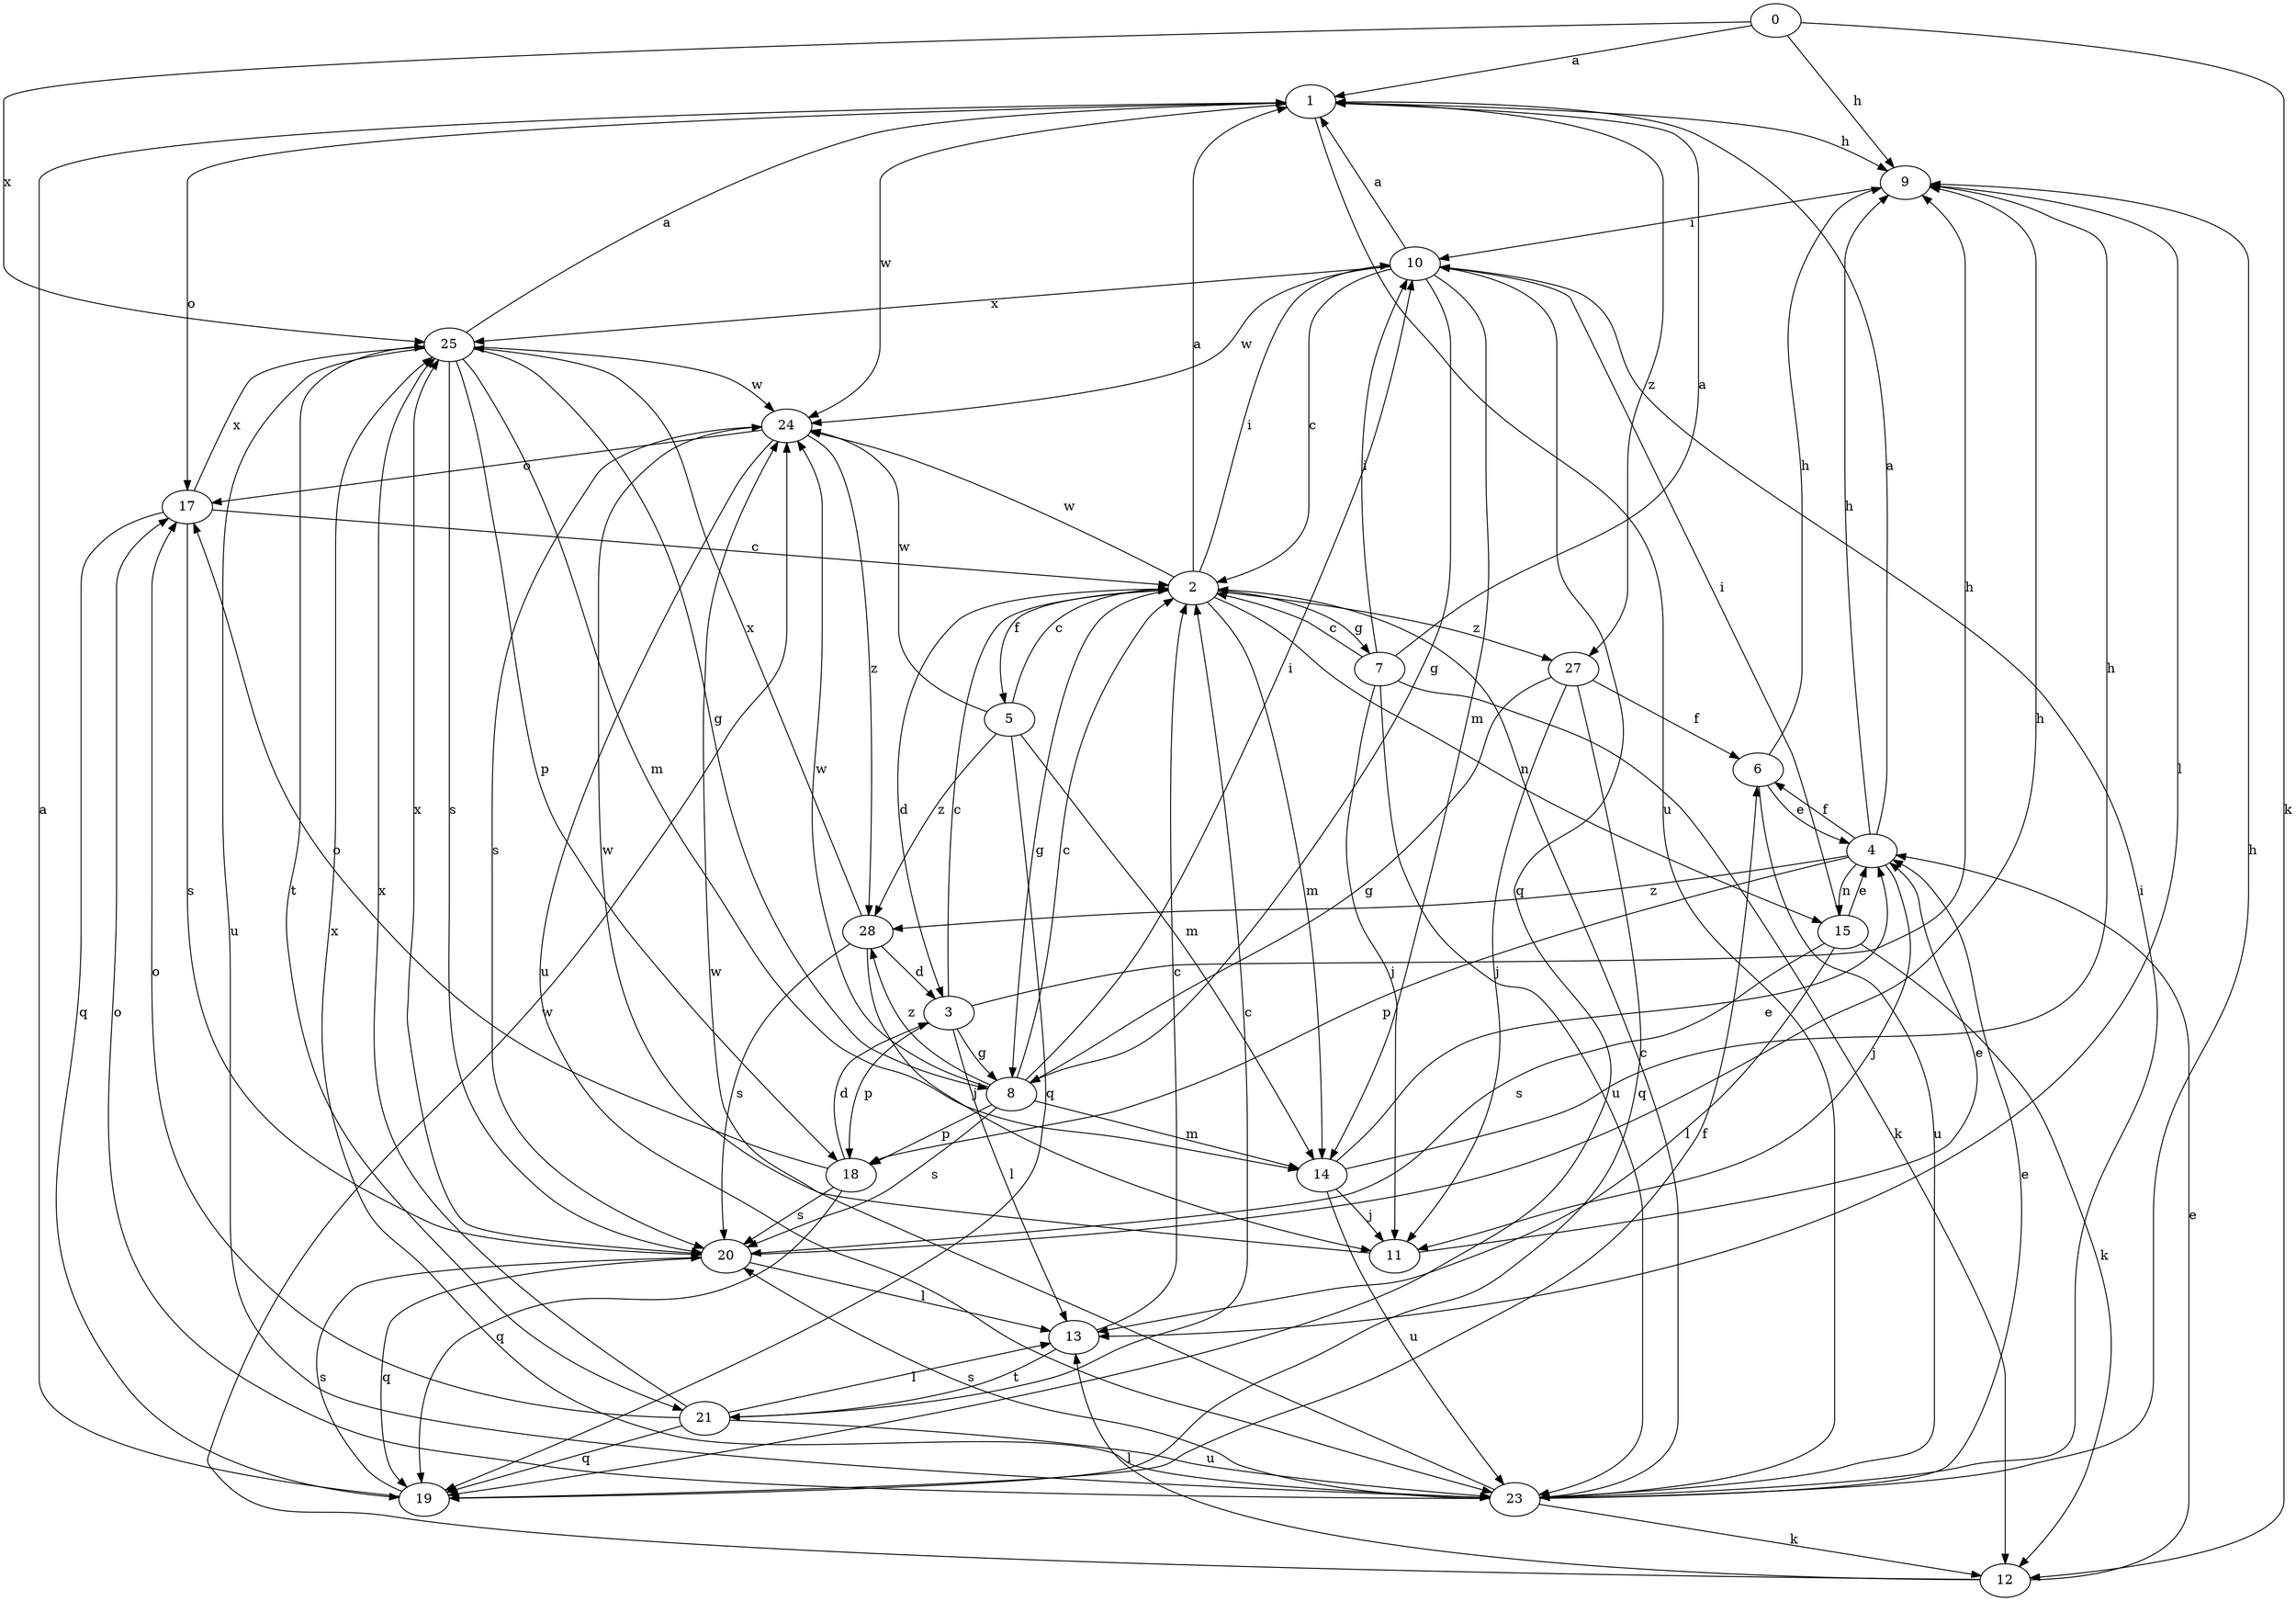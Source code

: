 strict digraph  {
0;
1;
2;
3;
4;
5;
6;
7;
8;
9;
10;
11;
12;
13;
14;
15;
17;
18;
19;
20;
21;
23;
24;
25;
27;
28;
0 -> 1  [label=a];
0 -> 9  [label=h];
0 -> 12  [label=k];
0 -> 25  [label=x];
1 -> 9  [label=h];
1 -> 17  [label=o];
1 -> 23  [label=u];
1 -> 24  [label=w];
1 -> 27  [label=z];
2 -> 1  [label=a];
2 -> 3  [label=d];
2 -> 5  [label=f];
2 -> 7  [label=g];
2 -> 8  [label=g];
2 -> 10  [label=i];
2 -> 14  [label=m];
2 -> 15  [label=n];
2 -> 24  [label=w];
2 -> 27  [label=z];
3 -> 2  [label=c];
3 -> 8  [label=g];
3 -> 9  [label=h];
3 -> 13  [label=l];
3 -> 18  [label=p];
4 -> 1  [label=a];
4 -> 6  [label=f];
4 -> 9  [label=h];
4 -> 11  [label=j];
4 -> 15  [label=n];
4 -> 18  [label=p];
4 -> 28  [label=z];
5 -> 2  [label=c];
5 -> 14  [label=m];
5 -> 19  [label=q];
5 -> 24  [label=w];
5 -> 28  [label=z];
6 -> 4  [label=e];
6 -> 9  [label=h];
6 -> 23  [label=u];
7 -> 1  [label=a];
7 -> 2  [label=c];
7 -> 10  [label=i];
7 -> 11  [label=j];
7 -> 12  [label=k];
7 -> 23  [label=u];
8 -> 2  [label=c];
8 -> 10  [label=i];
8 -> 14  [label=m];
8 -> 18  [label=p];
8 -> 20  [label=s];
8 -> 24  [label=w];
8 -> 28  [label=z];
9 -> 10  [label=i];
9 -> 13  [label=l];
10 -> 1  [label=a];
10 -> 2  [label=c];
10 -> 8  [label=g];
10 -> 14  [label=m];
10 -> 19  [label=q];
10 -> 24  [label=w];
10 -> 25  [label=x];
11 -> 4  [label=e];
11 -> 24  [label=w];
12 -> 4  [label=e];
12 -> 13  [label=l];
12 -> 24  [label=w];
13 -> 2  [label=c];
13 -> 21  [label=t];
14 -> 4  [label=e];
14 -> 9  [label=h];
14 -> 11  [label=j];
14 -> 23  [label=u];
15 -> 4  [label=e];
15 -> 10  [label=i];
15 -> 12  [label=k];
15 -> 13  [label=l];
15 -> 20  [label=s];
17 -> 2  [label=c];
17 -> 19  [label=q];
17 -> 20  [label=s];
17 -> 25  [label=x];
18 -> 3  [label=d];
18 -> 17  [label=o];
18 -> 19  [label=q];
18 -> 20  [label=s];
19 -> 1  [label=a];
19 -> 6  [label=f];
19 -> 20  [label=s];
20 -> 9  [label=h];
20 -> 13  [label=l];
20 -> 19  [label=q];
20 -> 25  [label=x];
21 -> 2  [label=c];
21 -> 13  [label=l];
21 -> 17  [label=o];
21 -> 19  [label=q];
21 -> 23  [label=u];
21 -> 25  [label=x];
23 -> 2  [label=c];
23 -> 4  [label=e];
23 -> 9  [label=h];
23 -> 10  [label=i];
23 -> 12  [label=k];
23 -> 17  [label=o];
23 -> 20  [label=s];
23 -> 24  [label=w];
23 -> 25  [label=x];
24 -> 17  [label=o];
24 -> 20  [label=s];
24 -> 23  [label=u];
24 -> 28  [label=z];
25 -> 1  [label=a];
25 -> 8  [label=g];
25 -> 14  [label=m];
25 -> 18  [label=p];
25 -> 20  [label=s];
25 -> 21  [label=t];
25 -> 23  [label=u];
25 -> 24  [label=w];
27 -> 6  [label=f];
27 -> 8  [label=g];
27 -> 11  [label=j];
27 -> 19  [label=q];
28 -> 3  [label=d];
28 -> 11  [label=j];
28 -> 20  [label=s];
28 -> 25  [label=x];
}
